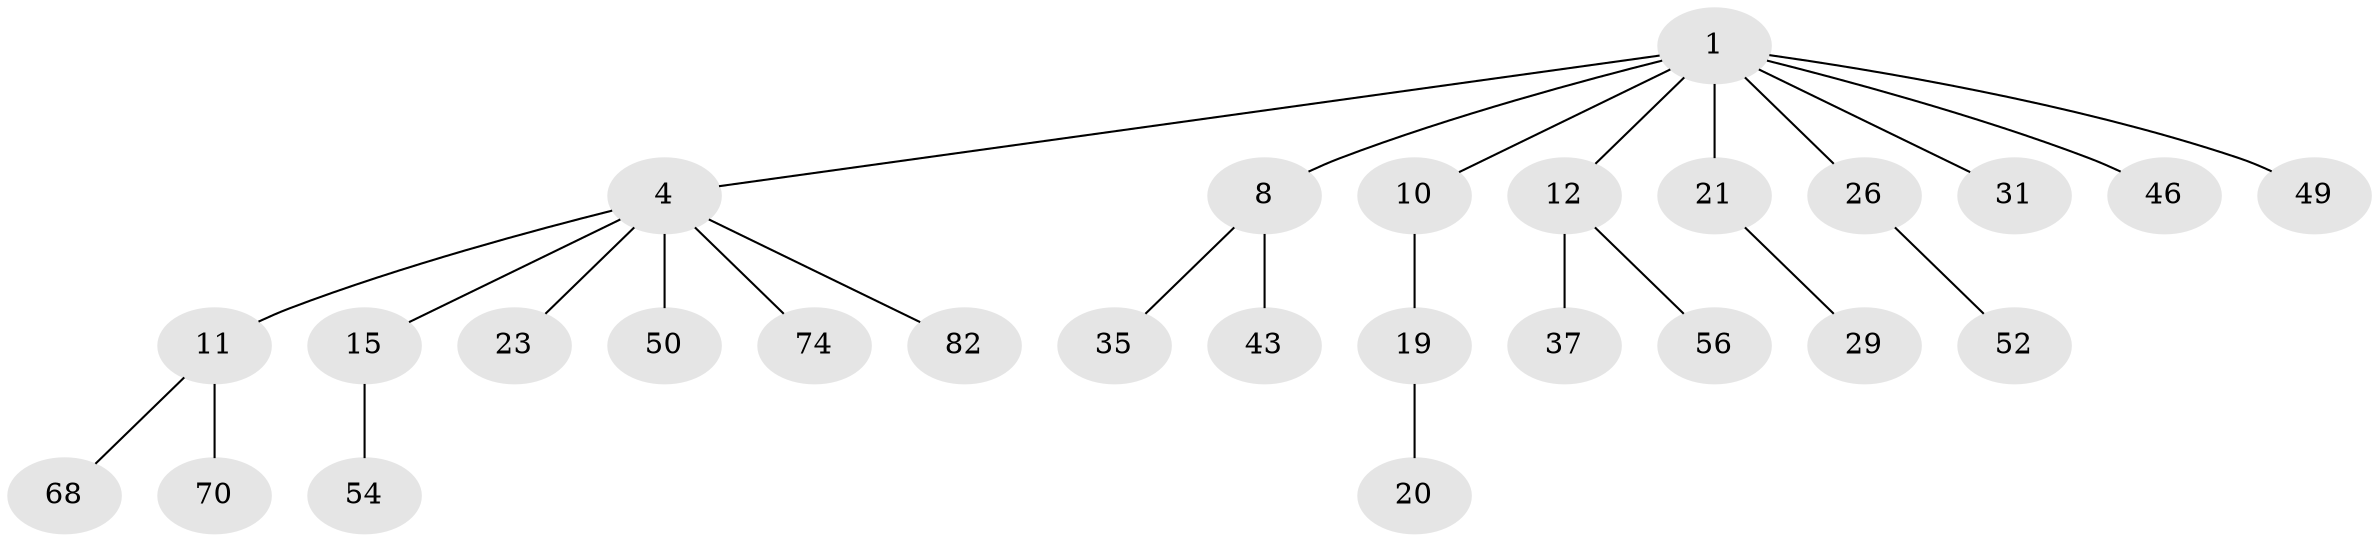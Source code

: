 // original degree distribution, {6: 0.011111111111111112, 2: 0.2111111111111111, 7: 0.011111111111111112, 4: 0.06666666666666667, 3: 0.17777777777777778, 1: 0.5, 5: 0.022222222222222223}
// Generated by graph-tools (version 1.1) at 2025/19/03/04/25 18:19:05]
// undirected, 27 vertices, 26 edges
graph export_dot {
graph [start="1"]
  node [color=gray90,style=filled];
  1 [super="+2+7+3+17"];
  4 [super="+33+5"];
  8 [super="+77+58+24"];
  10 [super="+16+71"];
  11 [super="+13+38+55"];
  12 [super="+14"];
  15 [super="+80+44"];
  19 [super="+39"];
  20 [super="+30"];
  21 [super="+79+28+25+22"];
  23;
  26 [super="+45+34"];
  29 [super="+47+53+51"];
  31;
  35;
  37 [super="+87"];
  43;
  46;
  49;
  50 [super="+69"];
  52 [super="+72+61"];
  54;
  56;
  68;
  70;
  74;
  82;
  1 -- 8;
  1 -- 49;
  1 -- 4;
  1 -- 10;
  1 -- 26;
  1 -- 12;
  1 -- 21;
  1 -- 46;
  1 -- 31;
  4 -- 11;
  4 -- 15;
  4 -- 23;
  4 -- 74;
  4 -- 82;
  4 -- 50;
  8 -- 35;
  8 -- 43;
  10 -- 19;
  11 -- 68;
  11 -- 70;
  12 -- 56;
  12 -- 37;
  15 -- 54;
  19 -- 20;
  21 -- 29;
  26 -- 52;
}
